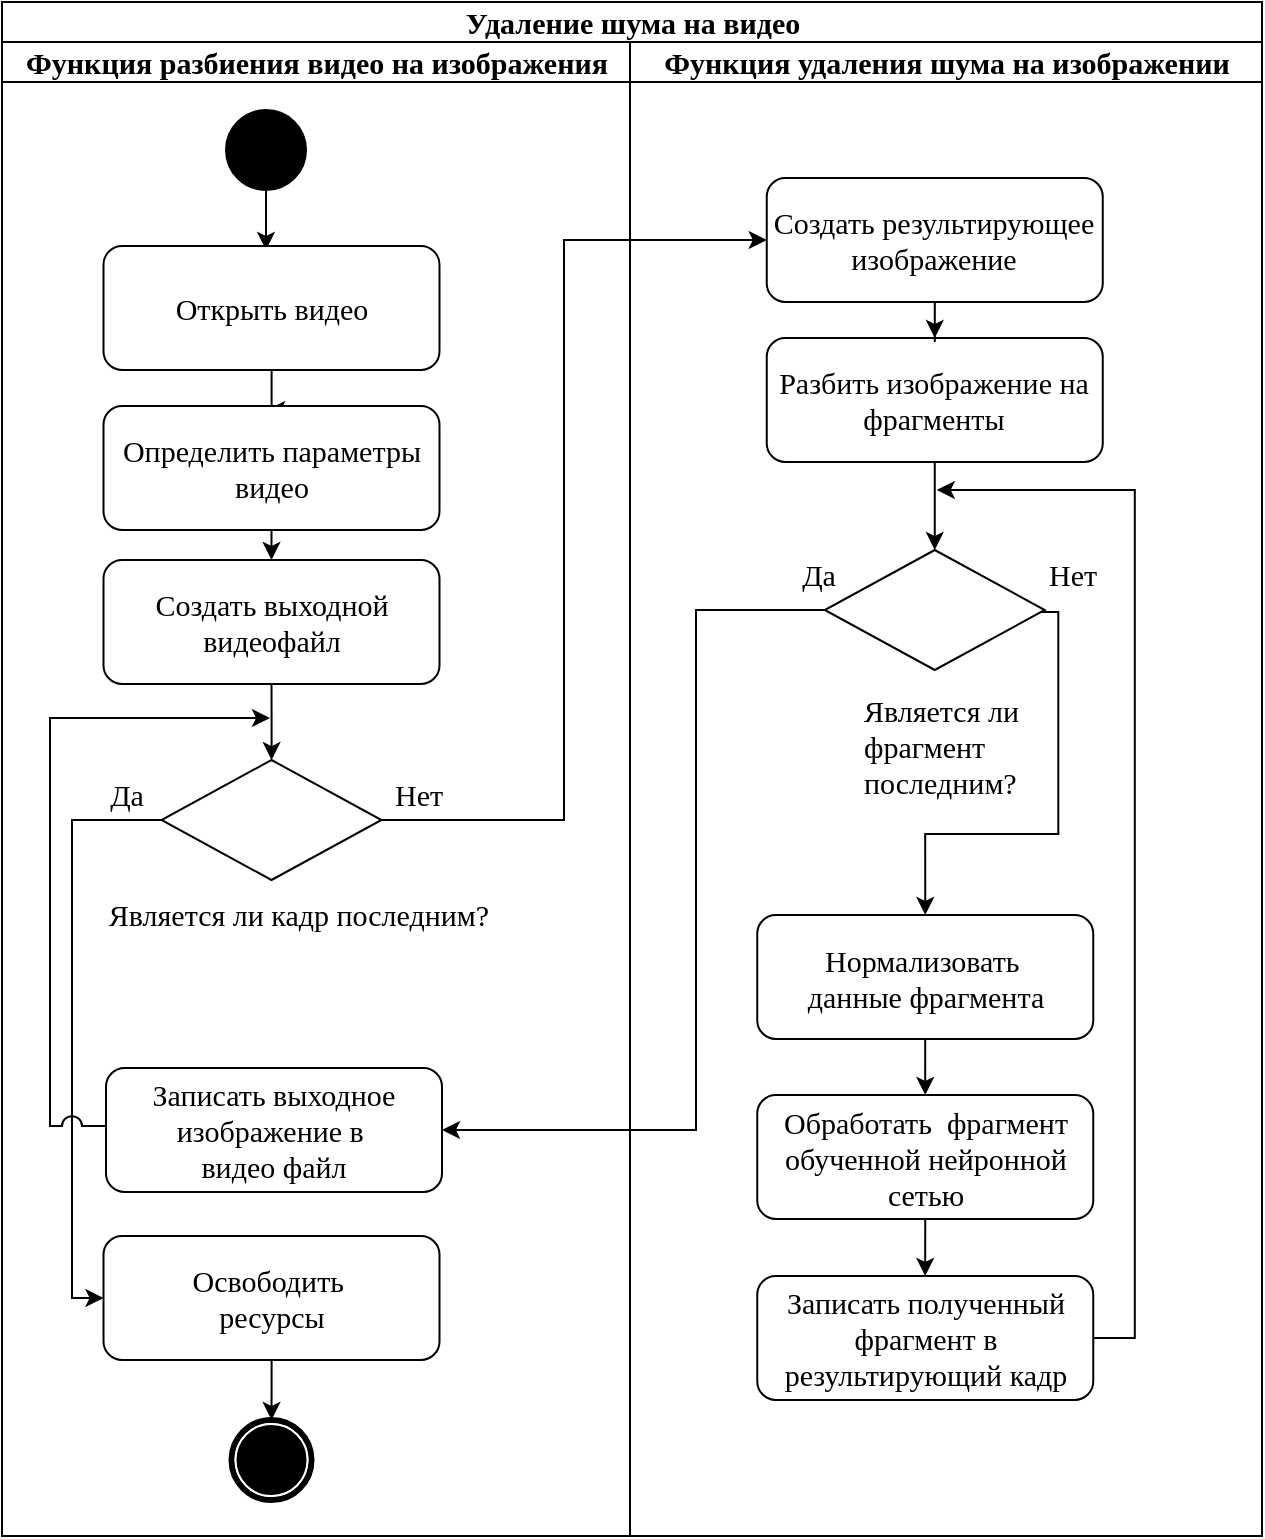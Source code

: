 <mxfile version="24.3.1" type="device">
  <diagram name="Page-1" id="0783ab3e-0a74-02c8-0abd-f7b4e66b4bec">
    <mxGraphModel dx="1590" dy="814" grid="0" gridSize="10" guides="1" tooltips="1" connect="1" arrows="1" fold="1" page="1" pageScale="1" pageWidth="850" pageHeight="1100" background="none" math="0" shadow="0">
      <root>
        <mxCell id="0" />
        <mxCell id="1" parent="0" />
        <mxCell id="1c1d494c118603dd-1" value="Удаление шума на видео" style="swimlane;childLayout=stackLayout;startSize=20;rounded=0;shadow=0;comic=0;labelBackgroundColor=none;strokeWidth=1;fontFamily=Times New Roman;fontSize=15;align=center;fontColor=default;html=1;" parent="1" vertex="1">
          <mxGeometry x="40" y="20" width="630" height="767" as="geometry" />
        </mxCell>
        <mxCell id="1c1d494c118603dd-2" value="Функция разбиения видео на изображения" style="swimlane;startSize=20;fontFamily=Times New Roman;fontSize=15;fontColor=default;html=1;" parent="1c1d494c118603dd-1" vertex="1">
          <mxGeometry y="20" width="314" height="747" as="geometry" />
        </mxCell>
        <mxCell id="_wSPq7l1qYoLzEEM7iIP-1" value="" style="edgeStyle=orthogonalEdgeStyle;rounded=0;orthogonalLoop=1;jettySize=auto;fontSize=15;fontFamily=Times New Roman;fontColor=default;html=1;" edge="1" parent="1c1d494c118603dd-2" source="60571a20871a0731-4">
          <mxGeometry relative="1" as="geometry">
            <mxPoint x="132" y="104" as="targetPoint" />
          </mxGeometry>
        </mxCell>
        <mxCell id="60571a20871a0731-4" value="" style="ellipse;whiteSpace=wrap;rounded=0;shadow=0;comic=0;labelBackgroundColor=none;strokeWidth=1;fillColor=#000000;fontFamily=Times New Roman;fontSize=15;align=center;fontColor=default;html=1;" parent="1c1d494c118603dd-2" vertex="1">
          <mxGeometry x="112" y="34" width="40" height="40" as="geometry" />
        </mxCell>
        <mxCell id="60571a20871a0731-5" value="" style="shape=mxgraph.bpmn.shape;verticalLabelPosition=bottom;labelBackgroundColor=#ffffff;verticalAlign=top;perimeter=ellipsePerimeter;outline=end;symbol=terminate;rounded=0;shadow=0;comic=0;strokeWidth=1;fontFamily=Times New Roman;fontSize=15;align=center;fontColor=default;html=1;" parent="1c1d494c118603dd-2" vertex="1">
          <mxGeometry x="114.75" y="689" width="40" height="40" as="geometry" />
        </mxCell>
        <mxCell id="_wSPq7l1qYoLzEEM7iIP-3" value="" style="edgeStyle=orthogonalEdgeStyle;rounded=0;orthogonalLoop=1;jettySize=auto;fontSize=15;fontFamily=Times New Roman;fontColor=default;html=1;" edge="1" parent="1c1d494c118603dd-2" source="_wSPq7l1qYoLzEEM7iIP-2">
          <mxGeometry relative="1" as="geometry">
            <mxPoint x="132" y="184" as="targetPoint" />
          </mxGeometry>
        </mxCell>
        <mxCell id="_wSPq7l1qYoLzEEM7iIP-2" value="Открыть видео" style="rounded=1;whiteSpace=wrap;fontSize=15;fontFamily=Times New Roman;fontColor=default;html=1;" vertex="1" parent="1c1d494c118603dd-2">
          <mxGeometry x="50.75" y="102" width="168" height="62" as="geometry" />
        </mxCell>
        <mxCell id="_wSPq7l1qYoLzEEM7iIP-59" value="" style="edgeStyle=orthogonalEdgeStyle;rounded=0;orthogonalLoop=1;jettySize=auto;exitX=0.5;exitY=1;exitDx=0;exitDy=0;entryX=0.5;entryY=0;entryDx=0;entryDy=0;fontSize=15;fontFamily=Times New Roman;fontColor=default;html=1;" edge="1" parent="1c1d494c118603dd-2" source="_wSPq7l1qYoLzEEM7iIP-4" target="_wSPq7l1qYoLzEEM7iIP-58">
          <mxGeometry relative="1" as="geometry" />
        </mxCell>
        <mxCell id="_wSPq7l1qYoLzEEM7iIP-4" value="Определить параметры видео" style="rounded=1;whiteSpace=wrap;fontSize=15;fontFamily=Times New Roman;fontColor=default;html=1;" vertex="1" parent="1c1d494c118603dd-2">
          <mxGeometry x="50.75" y="182" width="168" height="62" as="geometry" />
        </mxCell>
        <mxCell id="_wSPq7l1qYoLzEEM7iIP-12" value="" style="edgeStyle=orthogonalEdgeStyle;rounded=0;orthogonalLoop=1;jettySize=auto;exitX=0;exitY=0.5;exitDx=0;exitDy=0;entryX=0;entryY=0.5;entryDx=0;entryDy=0;fontSize=15;fontFamily=Times New Roman;fontColor=default;html=1;" edge="1" parent="1c1d494c118603dd-2" source="_wSPq7l1qYoLzEEM7iIP-7" target="_wSPq7l1qYoLzEEM7iIP-13">
          <mxGeometry relative="1" as="geometry">
            <mxPoint x="44.72" y="630" as="targetPoint" />
            <mxPoint x="73.72" y="391" as="sourcePoint" />
            <Array as="points">
              <mxPoint x="35" y="389" />
              <mxPoint x="35" y="628" />
            </Array>
          </mxGeometry>
        </mxCell>
        <mxCell id="_wSPq7l1qYoLzEEM7iIP-7" value="" style="rhombus;whiteSpace=wrap;fontSize=15;fontFamily=Times New Roman;fontColor=default;html=1;" vertex="1" parent="1c1d494c118603dd-2">
          <mxGeometry x="79.75" y="359" width="110" height="60" as="geometry" />
        </mxCell>
        <mxCell id="_wSPq7l1qYoLzEEM7iIP-9" value="Является ли кадр последним?" style="text;align=center;verticalAlign=middle;resizable=0;points=[];autosize=1;strokeColor=none;fillColor=none;fontSize=15;fontFamily=Times New Roman;fontColor=default;html=1;" vertex="1" parent="1c1d494c118603dd-2">
          <mxGeometry x="44" y="421" width="208" height="30" as="geometry" />
        </mxCell>
        <mxCell id="_wSPq7l1qYoLzEEM7iIP-62" value="" style="edgeStyle=orthogonalEdgeStyle;rounded=0;orthogonalLoop=1;jettySize=auto;fontSize=15;fontFamily=Times New Roman;fontColor=default;html=1;" edge="1" parent="1c1d494c118603dd-2" source="_wSPq7l1qYoLzEEM7iIP-13" target="60571a20871a0731-5">
          <mxGeometry relative="1" as="geometry" />
        </mxCell>
        <mxCell id="_wSPq7l1qYoLzEEM7iIP-13" value="Освободить&amp;nbsp;&lt;br&gt;ресурсы" style="rounded=1;whiteSpace=wrap;fontSize=15;fontFamily=Times New Roman;fontColor=default;html=1;" vertex="1" parent="1c1d494c118603dd-2">
          <mxGeometry x="50.75" y="597" width="168" height="62" as="geometry" />
        </mxCell>
        <mxCell id="_wSPq7l1qYoLzEEM7iIP-11" value="Нет" style="text;align=center;verticalAlign=middle;resizable=0;points=[];autosize=1;strokeColor=none;fillColor=none;fontSize=15;fontFamily=Times New Roman;fontColor=default;html=1;" vertex="1" parent="1c1d494c118603dd-2">
          <mxGeometry x="187" y="361" width="42" height="30" as="geometry" />
        </mxCell>
        <mxCell id="_wSPq7l1qYoLzEEM7iIP-10" value="Да" style="text;align=center;verticalAlign=middle;resizable=0;points=[];autosize=1;strokeColor=none;fillColor=none;fontSize=15;fontFamily=Times New Roman;fontColor=default;html=1;" vertex="1" parent="1c1d494c118603dd-2">
          <mxGeometry x="44.75" y="361" width="35" height="30" as="geometry" />
        </mxCell>
        <mxCell id="_wSPq7l1qYoLzEEM7iIP-61" value="" style="edgeStyle=orthogonalEdgeStyle;rounded=0;orthogonalLoop=1;jettySize=auto;exitX=0;exitY=0.5;exitDx=0;exitDy=0;jumpStyle=arc;jumpSize=10;fontSize=15;fontFamily=Times New Roman;fontColor=default;html=1;" edge="1" parent="1c1d494c118603dd-2" source="_wSPq7l1qYoLzEEM7iIP-42">
          <mxGeometry relative="1" as="geometry">
            <mxPoint x="134" y="338" as="targetPoint" />
            <Array as="points">
              <mxPoint x="67" y="542" />
              <mxPoint x="24" y="542" />
              <mxPoint x="24" y="338" />
            </Array>
          </mxGeometry>
        </mxCell>
        <mxCell id="_wSPq7l1qYoLzEEM7iIP-42" value="Записать выходное изображение в&amp;nbsp;&lt;br&gt;видео файл" style="rounded=1;whiteSpace=wrap;fontSize=15;fontFamily=Times New Roman;fontColor=default;html=1;" vertex="1" parent="1c1d494c118603dd-2">
          <mxGeometry x="52" y="513" width="168" height="62" as="geometry" />
        </mxCell>
        <mxCell id="_wSPq7l1qYoLzEEM7iIP-64" style="edgeStyle=orthogonalEdgeStyle;rounded=0;orthogonalLoop=1;jettySize=auto;html=1;exitX=0.5;exitY=1;exitDx=0;exitDy=0;" edge="1" parent="1c1d494c118603dd-2" source="_wSPq7l1qYoLzEEM7iIP-58" target="_wSPq7l1qYoLzEEM7iIP-7">
          <mxGeometry relative="1" as="geometry" />
        </mxCell>
        <mxCell id="_wSPq7l1qYoLzEEM7iIP-58" value="Создать выходной&lt;br&gt;видеофайл" style="rounded=1;whiteSpace=wrap;fontSize=15;fontFamily=Times New Roman;fontColor=default;html=1;" vertex="1" parent="1c1d494c118603dd-2">
          <mxGeometry x="50.75" y="259" width="168" height="62" as="geometry" />
        </mxCell>
        <mxCell id="1c1d494c118603dd-3" value="Функция удаления шума на изображении" style="swimlane;startSize=20;fontFamily=Times New Roman;fontSize=15;fontColor=default;html=1;" parent="1c1d494c118603dd-1" vertex="1">
          <mxGeometry x="314" y="20" width="316" height="747" as="geometry" />
        </mxCell>
        <mxCell id="_wSPq7l1qYoLzEEM7iIP-23" value="" style="edgeStyle=orthogonalEdgeStyle;rounded=0;orthogonalLoop=1;jettySize=auto;fontSize=15;fontFamily=Times New Roman;fontColor=default;html=1;" edge="1" parent="1c1d494c118603dd-3" source="_wSPq7l1qYoLzEEM7iIP-15" target="_wSPq7l1qYoLzEEM7iIP-18">
          <mxGeometry relative="1" as="geometry" />
        </mxCell>
        <mxCell id="_wSPq7l1qYoLzEEM7iIP-15" value="Разбить изображение на фрагменты" style="rounded=1;whiteSpace=wrap;fontSize=15;fontFamily=Times New Roman;fontColor=default;html=1;" vertex="1" parent="1c1d494c118603dd-3">
          <mxGeometry x="68.38" y="148" width="168" height="62" as="geometry" />
        </mxCell>
        <mxCell id="_wSPq7l1qYoLzEEM7iIP-38" value="" style="edgeStyle=orthogonalEdgeStyle;rounded=0;orthogonalLoop=1;jettySize=auto;exitX=0.5;exitY=1;exitDx=0;exitDy=0;fontSize=15;fontFamily=Times New Roman;fontColor=default;html=1;" edge="1" parent="1c1d494c118603dd-3" source="_wSPq7l1qYoLzEEM7iIP-17" target="_wSPq7l1qYoLzEEM7iIP-33">
          <mxGeometry relative="1" as="geometry" />
        </mxCell>
        <mxCell id="_wSPq7l1qYoLzEEM7iIP-17" value="Обработать  фрагмент обученной нейронной сетью" style="rounded=1;whiteSpace=wrap;fontSize=15;fontFamily=Times New Roman;fontColor=default;html=1;" vertex="1" parent="1c1d494c118603dd-3">
          <mxGeometry x="63.63" y="526.5" width="168" height="62" as="geometry" />
        </mxCell>
        <mxCell id="_wSPq7l1qYoLzEEM7iIP-25" value="" style="edgeStyle=orthogonalEdgeStyle;rounded=0;orthogonalLoop=1;jettySize=auto;entryX=0.5;entryY=0;entryDx=0;entryDy=0;fontSize=15;fontFamily=Times New Roman;fontColor=default;html=1;" edge="1" parent="1c1d494c118603dd-3" source="_wSPq7l1qYoLzEEM7iIP-18" target="_wSPq7l1qYoLzEEM7iIP-28">
          <mxGeometry relative="1" as="geometry">
            <mxPoint x="111.63" y="399" as="targetPoint" />
            <Array as="points">
              <mxPoint x="214.13" y="285" />
              <mxPoint x="214.13" y="396" />
              <mxPoint x="148.13" y="396" />
            </Array>
          </mxGeometry>
        </mxCell>
        <mxCell id="_wSPq7l1qYoLzEEM7iIP-18" value="" style="rhombus;whiteSpace=wrap;fontSize=15;fontFamily=Times New Roman;fontColor=default;html=1;" vertex="1" parent="1c1d494c118603dd-3">
          <mxGeometry x="97.38" y="254" width="110" height="60" as="geometry" />
        </mxCell>
        <mxCell id="_wSPq7l1qYoLzEEM7iIP-20" value="Является ли&amp;nbsp;&lt;br&gt;фрагмент&amp;nbsp;&lt;br&gt;последним?" style="text;whiteSpace=wrap;fontSize=15;fontFamily=Times New Roman;fontColor=default;html=1;" vertex="1" parent="1c1d494c118603dd-3">
          <mxGeometry x="115.38" y="319" width="95.88" height="64" as="geometry" />
        </mxCell>
        <mxCell id="_wSPq7l1qYoLzEEM7iIP-21" value="Да" style="text;align=center;verticalAlign=middle;resizable=0;points=[];autosize=1;strokeColor=none;fillColor=none;fontSize=15;fontFamily=Times New Roman;fontColor=default;html=1;" vertex="1" parent="1c1d494c118603dd-3">
          <mxGeometry x="76.38" y="251" width="35" height="30" as="geometry" />
        </mxCell>
        <mxCell id="_wSPq7l1qYoLzEEM7iIP-22" value="Нет" style="text;align=center;verticalAlign=middle;resizable=0;points=[];autosize=1;strokeColor=none;fillColor=none;fontSize=15;fontFamily=Times New Roman;fontColor=default;html=1;" vertex="1" parent="1c1d494c118603dd-3">
          <mxGeometry x="200.38" y="251" width="42" height="30" as="geometry" />
        </mxCell>
        <mxCell id="_wSPq7l1qYoLzEEM7iIP-29" value="" style="edgeStyle=orthogonalEdgeStyle;rounded=0;orthogonalLoop=1;jettySize=auto;entryX=0.5;entryY=0;entryDx=0;entryDy=0;fontSize=15;fontFamily=Times New Roman;fontColor=default;html=1;" edge="1" parent="1c1d494c118603dd-3" source="_wSPq7l1qYoLzEEM7iIP-28" target="_wSPq7l1qYoLzEEM7iIP-17">
          <mxGeometry relative="1" as="geometry" />
        </mxCell>
        <mxCell id="_wSPq7l1qYoLzEEM7iIP-28" value="Нормализовать&amp;nbsp;&lt;br&gt;данные фрагмента" style="rounded=1;whiteSpace=wrap;fontSize=15;fontFamily=Times New Roman;fontColor=default;html=1;" vertex="1" parent="1c1d494c118603dd-3">
          <mxGeometry x="63.63" y="436.5" width="168" height="62" as="geometry" />
        </mxCell>
        <mxCell id="_wSPq7l1qYoLzEEM7iIP-32" value="" style="edgeStyle=orthogonalEdgeStyle;rounded=0;orthogonalLoop=1;jettySize=auto;entryX=0.5;entryY=0;entryDx=0;entryDy=0;fontSize=15;fontFamily=Times New Roman;fontColor=default;html=1;" edge="1" parent="1c1d494c118603dd-3" source="_wSPq7l1qYoLzEEM7iIP-30" target="_wSPq7l1qYoLzEEM7iIP-15">
          <mxGeometry relative="1" as="geometry" />
        </mxCell>
        <mxCell id="_wSPq7l1qYoLzEEM7iIP-30" value="Создать результирующее изображение" style="rounded=1;whiteSpace=wrap;fontSize=15;fontFamily=Times New Roman;fontColor=default;html=1;" vertex="1" parent="1c1d494c118603dd-3">
          <mxGeometry x="68.38" y="68" width="168" height="62" as="geometry" />
        </mxCell>
        <mxCell id="_wSPq7l1qYoLzEEM7iIP-36" value="" style="edgeStyle=orthogonalEdgeStyle;rounded=0;orthogonalLoop=1;jettySize=auto;exitX=1;exitY=0.5;exitDx=0;exitDy=0;fontSize=15;fontFamily=Times New Roman;fontColor=default;html=1;" edge="1" parent="1c1d494c118603dd-3" source="_wSPq7l1qYoLzEEM7iIP-33">
          <mxGeometry relative="1" as="geometry">
            <mxPoint x="153.38" y="224" as="targetPoint" />
            <Array as="points">
              <mxPoint x="252.38" y="648" />
              <mxPoint x="252.38" y="224" />
            </Array>
          </mxGeometry>
        </mxCell>
        <mxCell id="_wSPq7l1qYoLzEEM7iIP-33" value="Записать полученный фрагмент в результирующий кадр" style="rounded=1;whiteSpace=wrap;fontSize=15;fontFamily=Times New Roman;fontColor=default;html=1;" vertex="1" parent="1c1d494c118603dd-3">
          <mxGeometry x="63.63" y="617" width="168" height="62" as="geometry" />
        </mxCell>
        <mxCell id="_wSPq7l1qYoLzEEM7iIP-37" value="" style="edgeStyle=orthogonalEdgeStyle;rounded=0;orthogonalLoop=1;jettySize=auto;exitX=1;exitY=0.5;exitDx=0;exitDy=0;entryX=0;entryY=0.5;entryDx=0;entryDy=0;fontSize=15;fontFamily=Times New Roman;fontColor=default;html=1;" edge="1" parent="1c1d494c118603dd-1" source="_wSPq7l1qYoLzEEM7iIP-7" target="_wSPq7l1qYoLzEEM7iIP-30">
          <mxGeometry relative="1" as="geometry">
            <Array as="points">
              <mxPoint x="281" y="409" />
              <mxPoint x="281" y="119" />
            </Array>
          </mxGeometry>
        </mxCell>
        <mxCell id="_wSPq7l1qYoLzEEM7iIP-41" value="" style="edgeStyle=orthogonalEdgeStyle;rounded=0;orthogonalLoop=1;jettySize=auto;exitX=0;exitY=0.5;exitDx=0;exitDy=0;jumpStyle=arc;jumpSize=9;entryX=1;entryY=0.5;entryDx=0;entryDy=0;fontSize=15;fontFamily=Times New Roman;fontColor=default;html=1;" edge="1" parent="1c1d494c118603dd-1" source="_wSPq7l1qYoLzEEM7iIP-18" target="_wSPq7l1qYoLzEEM7iIP-42">
          <mxGeometry relative="1" as="geometry">
            <mxPoint x="112" y="273" as="targetPoint" />
            <Array as="points">
              <mxPoint x="347" y="304" />
              <mxPoint x="347" y="564" />
            </Array>
          </mxGeometry>
        </mxCell>
      </root>
    </mxGraphModel>
  </diagram>
</mxfile>
